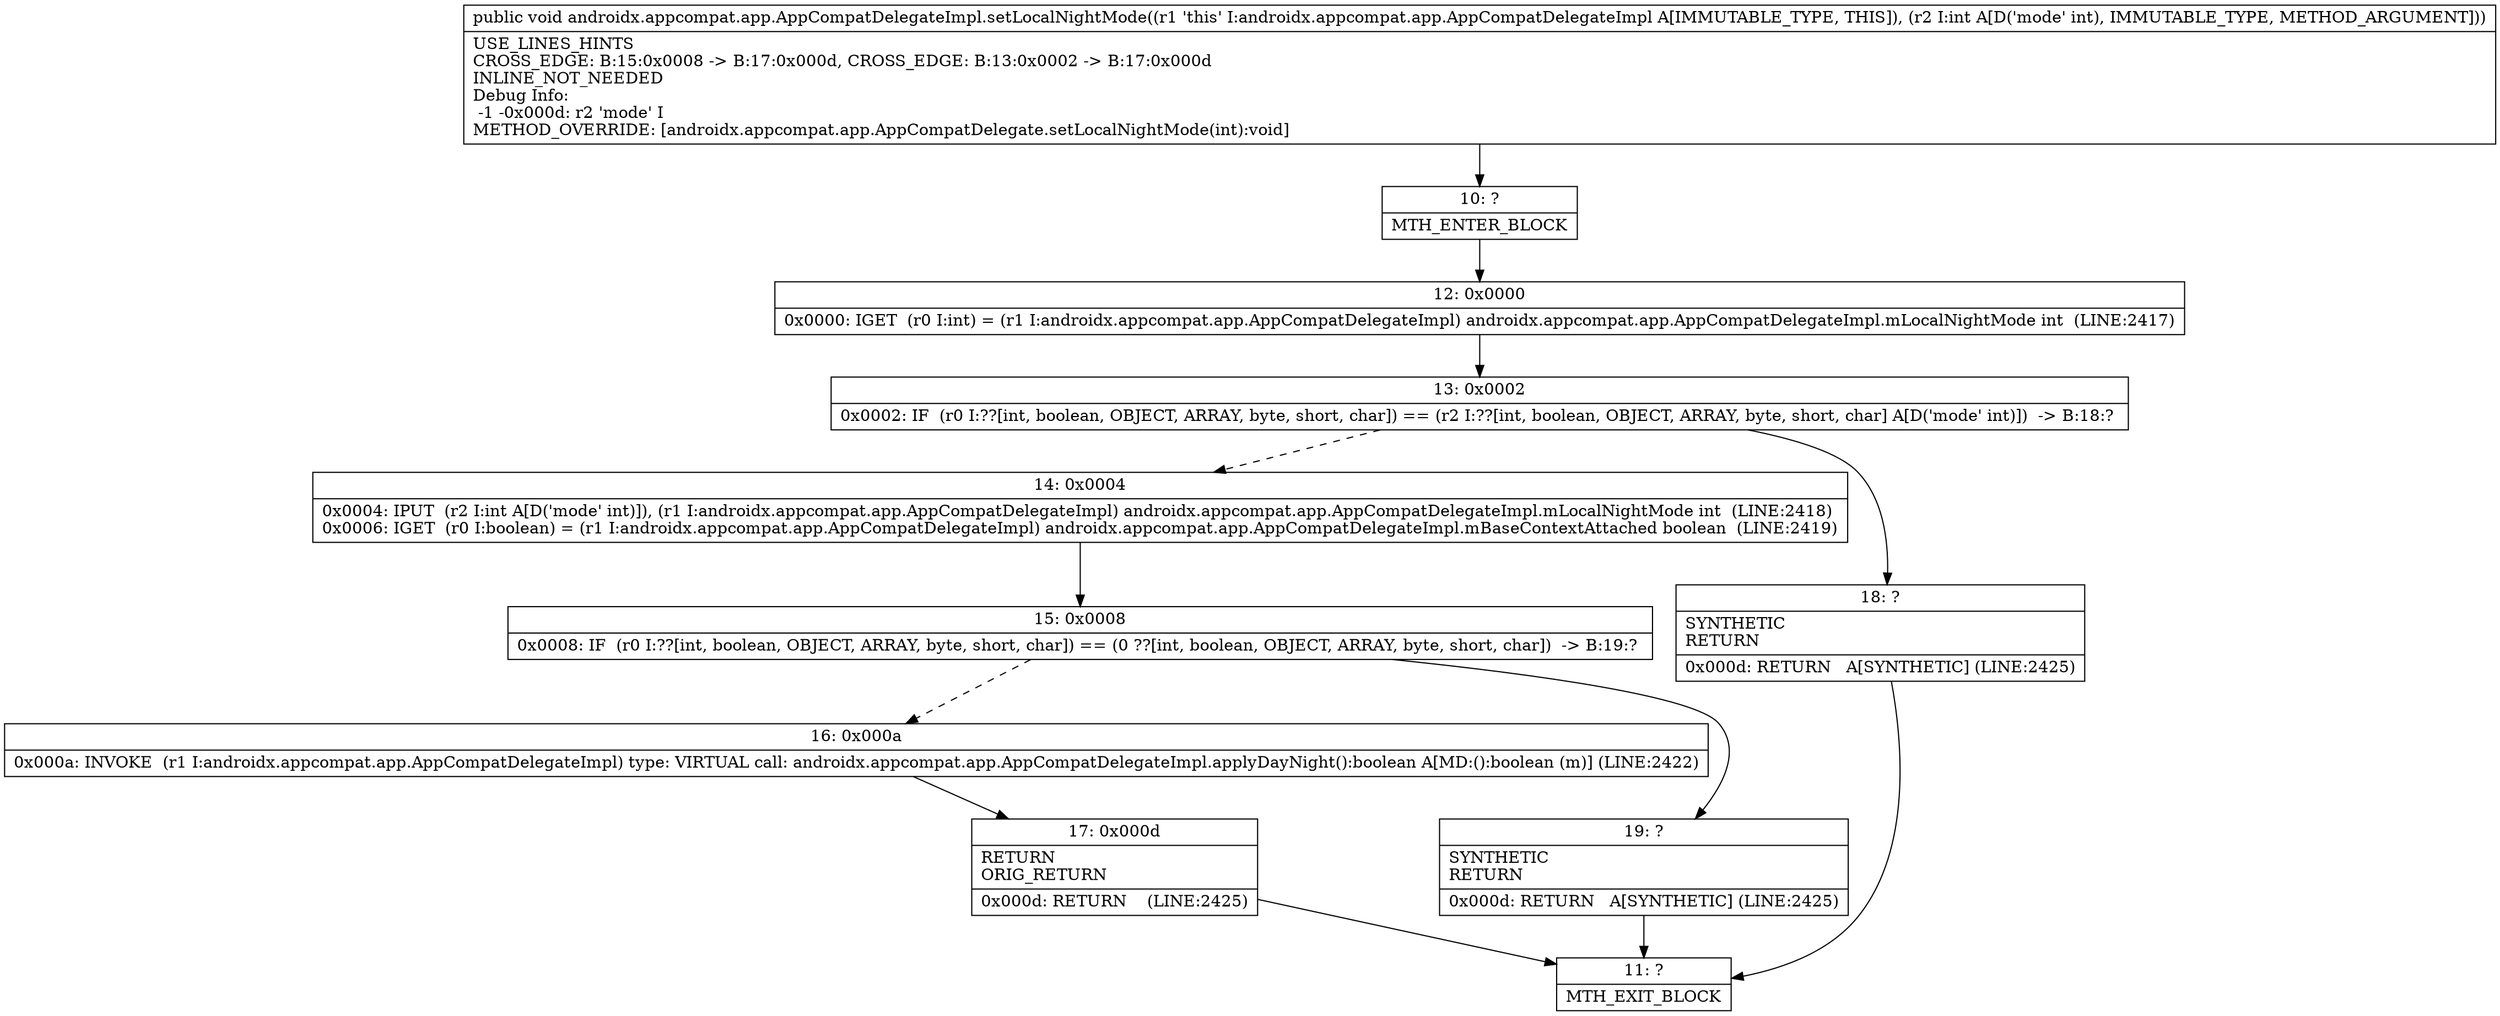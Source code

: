 digraph "CFG forandroidx.appcompat.app.AppCompatDelegateImpl.setLocalNightMode(I)V" {
Node_10 [shape=record,label="{10\:\ ?|MTH_ENTER_BLOCK\l}"];
Node_12 [shape=record,label="{12\:\ 0x0000|0x0000: IGET  (r0 I:int) = (r1 I:androidx.appcompat.app.AppCompatDelegateImpl) androidx.appcompat.app.AppCompatDelegateImpl.mLocalNightMode int  (LINE:2417)\l}"];
Node_13 [shape=record,label="{13\:\ 0x0002|0x0002: IF  (r0 I:??[int, boolean, OBJECT, ARRAY, byte, short, char]) == (r2 I:??[int, boolean, OBJECT, ARRAY, byte, short, char] A[D('mode' int)])  \-\> B:18:? \l}"];
Node_14 [shape=record,label="{14\:\ 0x0004|0x0004: IPUT  (r2 I:int A[D('mode' int)]), (r1 I:androidx.appcompat.app.AppCompatDelegateImpl) androidx.appcompat.app.AppCompatDelegateImpl.mLocalNightMode int  (LINE:2418)\l0x0006: IGET  (r0 I:boolean) = (r1 I:androidx.appcompat.app.AppCompatDelegateImpl) androidx.appcompat.app.AppCompatDelegateImpl.mBaseContextAttached boolean  (LINE:2419)\l}"];
Node_15 [shape=record,label="{15\:\ 0x0008|0x0008: IF  (r0 I:??[int, boolean, OBJECT, ARRAY, byte, short, char]) == (0 ??[int, boolean, OBJECT, ARRAY, byte, short, char])  \-\> B:19:? \l}"];
Node_16 [shape=record,label="{16\:\ 0x000a|0x000a: INVOKE  (r1 I:androidx.appcompat.app.AppCompatDelegateImpl) type: VIRTUAL call: androidx.appcompat.app.AppCompatDelegateImpl.applyDayNight():boolean A[MD:():boolean (m)] (LINE:2422)\l}"];
Node_17 [shape=record,label="{17\:\ 0x000d|RETURN\lORIG_RETURN\l|0x000d: RETURN    (LINE:2425)\l}"];
Node_11 [shape=record,label="{11\:\ ?|MTH_EXIT_BLOCK\l}"];
Node_19 [shape=record,label="{19\:\ ?|SYNTHETIC\lRETURN\l|0x000d: RETURN   A[SYNTHETIC] (LINE:2425)\l}"];
Node_18 [shape=record,label="{18\:\ ?|SYNTHETIC\lRETURN\l|0x000d: RETURN   A[SYNTHETIC] (LINE:2425)\l}"];
MethodNode[shape=record,label="{public void androidx.appcompat.app.AppCompatDelegateImpl.setLocalNightMode((r1 'this' I:androidx.appcompat.app.AppCompatDelegateImpl A[IMMUTABLE_TYPE, THIS]), (r2 I:int A[D('mode' int), IMMUTABLE_TYPE, METHOD_ARGUMENT]))  | USE_LINES_HINTS\lCROSS_EDGE: B:15:0x0008 \-\> B:17:0x000d, CROSS_EDGE: B:13:0x0002 \-\> B:17:0x000d\lINLINE_NOT_NEEDED\lDebug Info:\l  \-1 \-0x000d: r2 'mode' I\lMETHOD_OVERRIDE: [androidx.appcompat.app.AppCompatDelegate.setLocalNightMode(int):void]\l}"];
MethodNode -> Node_10;Node_10 -> Node_12;
Node_12 -> Node_13;
Node_13 -> Node_14[style=dashed];
Node_13 -> Node_18;
Node_14 -> Node_15;
Node_15 -> Node_16[style=dashed];
Node_15 -> Node_19;
Node_16 -> Node_17;
Node_17 -> Node_11;
Node_19 -> Node_11;
Node_18 -> Node_11;
}

